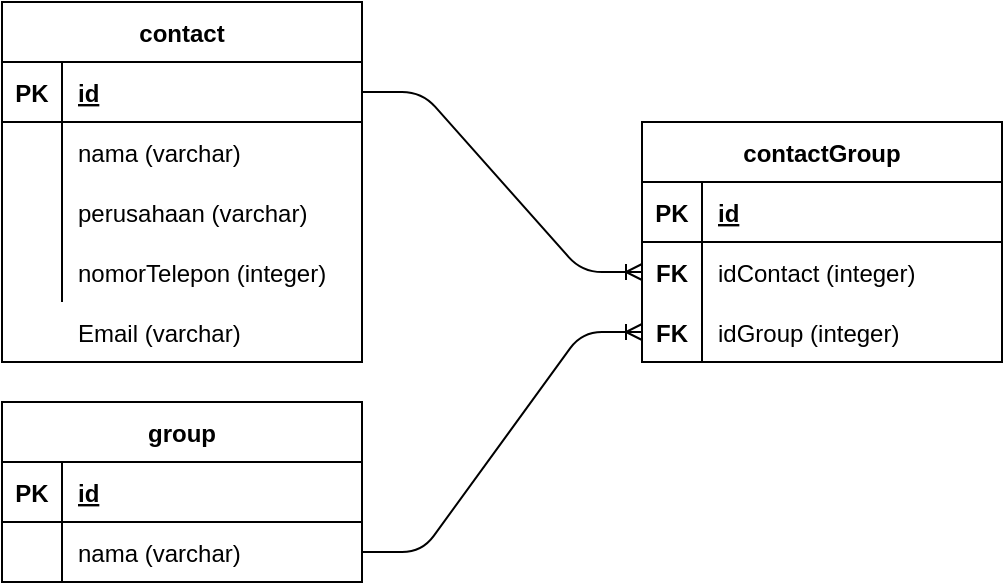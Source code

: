 <mxfile version="14.2.3" type="github">
  <diagram id="yV_2sKQhiMCBALCXQZXL" name="Page-1">
    <mxGraphModel dx="868" dy="482" grid="1" gridSize="10" guides="1" tooltips="1" connect="1" arrows="1" fold="1" page="1" pageScale="1" pageWidth="827" pageHeight="1169" math="0" shadow="0">
      <root>
        <mxCell id="0" />
        <mxCell id="1" parent="0" />
        <mxCell id="Qb3f8NSsJjumlyawCPmu-1" value="contact" style="shape=table;startSize=30;container=1;collapsible=1;childLayout=tableLayout;fixedRows=1;rowLines=0;fontStyle=1;align=center;resizeLast=1;" vertex="1" parent="1">
          <mxGeometry x="40" y="40" width="180" height="180" as="geometry" />
        </mxCell>
        <mxCell id="Qb3f8NSsJjumlyawCPmu-2" value="" style="shape=partialRectangle;collapsible=0;dropTarget=0;pointerEvents=0;fillColor=none;top=0;left=0;bottom=1;right=0;points=[[0,0.5],[1,0.5]];portConstraint=eastwest;" vertex="1" parent="Qb3f8NSsJjumlyawCPmu-1">
          <mxGeometry y="30" width="180" height="30" as="geometry" />
        </mxCell>
        <mxCell id="Qb3f8NSsJjumlyawCPmu-3" value="PK" style="shape=partialRectangle;connectable=0;fillColor=none;top=0;left=0;bottom=0;right=0;fontStyle=1;overflow=hidden;" vertex="1" parent="Qb3f8NSsJjumlyawCPmu-2">
          <mxGeometry width="30" height="30" as="geometry" />
        </mxCell>
        <mxCell id="Qb3f8NSsJjumlyawCPmu-4" value="id" style="shape=partialRectangle;connectable=0;fillColor=none;top=0;left=0;bottom=0;right=0;align=left;spacingLeft=6;fontStyle=5;overflow=hidden;" vertex="1" parent="Qb3f8NSsJjumlyawCPmu-2">
          <mxGeometry x="30" width="150" height="30" as="geometry" />
        </mxCell>
        <mxCell id="Qb3f8NSsJjumlyawCPmu-5" value="" style="shape=partialRectangle;collapsible=0;dropTarget=0;pointerEvents=0;fillColor=none;top=0;left=0;bottom=0;right=0;points=[[0,0.5],[1,0.5]];portConstraint=eastwest;" vertex="1" parent="Qb3f8NSsJjumlyawCPmu-1">
          <mxGeometry y="60" width="180" height="30" as="geometry" />
        </mxCell>
        <mxCell id="Qb3f8NSsJjumlyawCPmu-6" value="" style="shape=partialRectangle;connectable=0;fillColor=none;top=0;left=0;bottom=0;right=0;editable=1;overflow=hidden;" vertex="1" parent="Qb3f8NSsJjumlyawCPmu-5">
          <mxGeometry width="30" height="30" as="geometry" />
        </mxCell>
        <mxCell id="Qb3f8NSsJjumlyawCPmu-7" value="nama (varchar)" style="shape=partialRectangle;connectable=0;fillColor=none;top=0;left=0;bottom=0;right=0;align=left;spacingLeft=6;overflow=hidden;" vertex="1" parent="Qb3f8NSsJjumlyawCPmu-5">
          <mxGeometry x="30" width="150" height="30" as="geometry" />
        </mxCell>
        <mxCell id="Qb3f8NSsJjumlyawCPmu-8" value="" style="shape=partialRectangle;collapsible=0;dropTarget=0;pointerEvents=0;fillColor=none;top=0;left=0;bottom=0;right=0;points=[[0,0.5],[1,0.5]];portConstraint=eastwest;" vertex="1" parent="Qb3f8NSsJjumlyawCPmu-1">
          <mxGeometry y="90" width="180" height="30" as="geometry" />
        </mxCell>
        <mxCell id="Qb3f8NSsJjumlyawCPmu-9" value="" style="shape=partialRectangle;connectable=0;fillColor=none;top=0;left=0;bottom=0;right=0;editable=1;overflow=hidden;" vertex="1" parent="Qb3f8NSsJjumlyawCPmu-8">
          <mxGeometry width="30" height="30" as="geometry" />
        </mxCell>
        <mxCell id="Qb3f8NSsJjumlyawCPmu-10" value="perusahaan (varchar)" style="shape=partialRectangle;connectable=0;fillColor=none;top=0;left=0;bottom=0;right=0;align=left;spacingLeft=6;overflow=hidden;" vertex="1" parent="Qb3f8NSsJjumlyawCPmu-8">
          <mxGeometry x="30" width="150" height="30" as="geometry" />
        </mxCell>
        <mxCell id="Qb3f8NSsJjumlyawCPmu-11" value="" style="shape=partialRectangle;collapsible=0;dropTarget=0;pointerEvents=0;fillColor=none;top=0;left=0;bottom=0;right=0;points=[[0,0.5],[1,0.5]];portConstraint=eastwest;" vertex="1" parent="Qb3f8NSsJjumlyawCPmu-1">
          <mxGeometry y="120" width="180" height="30" as="geometry" />
        </mxCell>
        <mxCell id="Qb3f8NSsJjumlyawCPmu-12" value="" style="shape=partialRectangle;connectable=0;fillColor=none;top=0;left=0;bottom=0;right=0;editable=1;overflow=hidden;" vertex="1" parent="Qb3f8NSsJjumlyawCPmu-11">
          <mxGeometry width="30" height="30" as="geometry" />
        </mxCell>
        <mxCell id="Qb3f8NSsJjumlyawCPmu-13" value="nomorTelepon (integer)" style="shape=partialRectangle;connectable=0;fillColor=none;top=0;left=0;bottom=0;right=0;align=left;spacingLeft=6;overflow=hidden;" vertex="1" parent="Qb3f8NSsJjumlyawCPmu-11">
          <mxGeometry x="30" width="150" height="30" as="geometry" />
        </mxCell>
        <mxCell id="Qb3f8NSsJjumlyawCPmu-29" value="Email (varchar)" style="shape=partialRectangle;connectable=0;fillColor=none;top=0;left=0;bottom=0;right=0;align=left;spacingLeft=6;overflow=hidden;" vertex="1" parent="1">
          <mxGeometry x="70" y="190" width="150" height="30" as="geometry" />
        </mxCell>
        <mxCell id="Qb3f8NSsJjumlyawCPmu-30" value="group" style="shape=table;startSize=30;container=1;collapsible=1;childLayout=tableLayout;fixedRows=1;rowLines=0;fontStyle=1;align=center;resizeLast=1;" vertex="1" parent="1">
          <mxGeometry x="40" y="240" width="180" height="90" as="geometry" />
        </mxCell>
        <mxCell id="Qb3f8NSsJjumlyawCPmu-31" value="" style="shape=partialRectangle;collapsible=0;dropTarget=0;pointerEvents=0;fillColor=none;top=0;left=0;bottom=1;right=0;points=[[0,0.5],[1,0.5]];portConstraint=eastwest;" vertex="1" parent="Qb3f8NSsJjumlyawCPmu-30">
          <mxGeometry y="30" width="180" height="30" as="geometry" />
        </mxCell>
        <mxCell id="Qb3f8NSsJjumlyawCPmu-32" value="PK" style="shape=partialRectangle;connectable=0;fillColor=none;top=0;left=0;bottom=0;right=0;fontStyle=1;overflow=hidden;" vertex="1" parent="Qb3f8NSsJjumlyawCPmu-31">
          <mxGeometry width="30" height="30" as="geometry" />
        </mxCell>
        <mxCell id="Qb3f8NSsJjumlyawCPmu-33" value="id" style="shape=partialRectangle;connectable=0;fillColor=none;top=0;left=0;bottom=0;right=0;align=left;spacingLeft=6;fontStyle=5;overflow=hidden;" vertex="1" parent="Qb3f8NSsJjumlyawCPmu-31">
          <mxGeometry x="30" width="150" height="30" as="geometry" />
        </mxCell>
        <mxCell id="Qb3f8NSsJjumlyawCPmu-34" value="" style="shape=partialRectangle;collapsible=0;dropTarget=0;pointerEvents=0;fillColor=none;top=0;left=0;bottom=0;right=0;points=[[0,0.5],[1,0.5]];portConstraint=eastwest;" vertex="1" parent="Qb3f8NSsJjumlyawCPmu-30">
          <mxGeometry y="60" width="180" height="30" as="geometry" />
        </mxCell>
        <mxCell id="Qb3f8NSsJjumlyawCPmu-35" value="" style="shape=partialRectangle;connectable=0;fillColor=none;top=0;left=0;bottom=0;right=0;editable=1;overflow=hidden;" vertex="1" parent="Qb3f8NSsJjumlyawCPmu-34">
          <mxGeometry width="30" height="30" as="geometry" />
        </mxCell>
        <mxCell id="Qb3f8NSsJjumlyawCPmu-36" value="nama (varchar)" style="shape=partialRectangle;connectable=0;fillColor=none;top=0;left=0;bottom=0;right=0;align=left;spacingLeft=6;overflow=hidden;" vertex="1" parent="Qb3f8NSsJjumlyawCPmu-34">
          <mxGeometry x="30" width="150" height="30" as="geometry" />
        </mxCell>
        <mxCell id="Qb3f8NSsJjumlyawCPmu-45" value="contactGroup" style="shape=table;startSize=30;container=1;collapsible=1;childLayout=tableLayout;fixedRows=1;rowLines=0;fontStyle=1;align=center;resizeLast=1;" vertex="1" parent="1">
          <mxGeometry x="360" y="100" width="180" height="120" as="geometry" />
        </mxCell>
        <mxCell id="Qb3f8NSsJjumlyawCPmu-46" value="" style="shape=partialRectangle;collapsible=0;dropTarget=0;pointerEvents=0;fillColor=none;top=0;left=0;bottom=1;right=0;points=[[0,0.5],[1,0.5]];portConstraint=eastwest;" vertex="1" parent="Qb3f8NSsJjumlyawCPmu-45">
          <mxGeometry y="30" width="180" height="30" as="geometry" />
        </mxCell>
        <mxCell id="Qb3f8NSsJjumlyawCPmu-47" value="PK" style="shape=partialRectangle;connectable=0;fillColor=none;top=0;left=0;bottom=0;right=0;fontStyle=1;overflow=hidden;" vertex="1" parent="Qb3f8NSsJjumlyawCPmu-46">
          <mxGeometry width="30" height="30" as="geometry" />
        </mxCell>
        <mxCell id="Qb3f8NSsJjumlyawCPmu-48" value="id" style="shape=partialRectangle;connectable=0;fillColor=none;top=0;left=0;bottom=0;right=0;align=left;spacingLeft=6;fontStyle=5;overflow=hidden;" vertex="1" parent="Qb3f8NSsJjumlyawCPmu-46">
          <mxGeometry x="30" width="150" height="30" as="geometry" />
        </mxCell>
        <mxCell id="Qb3f8NSsJjumlyawCPmu-49" value="" style="shape=partialRectangle;collapsible=0;dropTarget=0;pointerEvents=0;fillColor=none;top=0;left=0;bottom=0;right=0;points=[[0,0.5],[1,0.5]];portConstraint=eastwest;" vertex="1" parent="Qb3f8NSsJjumlyawCPmu-45">
          <mxGeometry y="60" width="180" height="30" as="geometry" />
        </mxCell>
        <mxCell id="Qb3f8NSsJjumlyawCPmu-50" value="FK" style="shape=partialRectangle;connectable=0;fillColor=none;top=0;left=0;bottom=0;right=0;editable=1;overflow=hidden;fontStyle=1" vertex="1" parent="Qb3f8NSsJjumlyawCPmu-49">
          <mxGeometry width="30" height="30" as="geometry" />
        </mxCell>
        <mxCell id="Qb3f8NSsJjumlyawCPmu-51" value="idContact (integer)" style="shape=partialRectangle;connectable=0;fillColor=none;top=0;left=0;bottom=0;right=0;align=left;spacingLeft=6;overflow=hidden;" vertex="1" parent="Qb3f8NSsJjumlyawCPmu-49">
          <mxGeometry x="30" width="150" height="30" as="geometry" />
        </mxCell>
        <mxCell id="Qb3f8NSsJjumlyawCPmu-52" value="" style="shape=partialRectangle;collapsible=0;dropTarget=0;pointerEvents=0;fillColor=none;top=0;left=0;bottom=0;right=0;points=[[0,0.5],[1,0.5]];portConstraint=eastwest;" vertex="1" parent="Qb3f8NSsJjumlyawCPmu-45">
          <mxGeometry y="90" width="180" height="30" as="geometry" />
        </mxCell>
        <mxCell id="Qb3f8NSsJjumlyawCPmu-53" value="FK" style="shape=partialRectangle;connectable=0;fillColor=none;top=0;left=0;bottom=0;right=0;editable=1;overflow=hidden;fontStyle=1" vertex="1" parent="Qb3f8NSsJjumlyawCPmu-52">
          <mxGeometry width="30" height="30" as="geometry" />
        </mxCell>
        <mxCell id="Qb3f8NSsJjumlyawCPmu-54" value="idGroup (integer)" style="shape=partialRectangle;connectable=0;fillColor=none;top=0;left=0;bottom=0;right=0;align=left;spacingLeft=6;overflow=hidden;" vertex="1" parent="Qb3f8NSsJjumlyawCPmu-52">
          <mxGeometry x="30" width="150" height="30" as="geometry" />
        </mxCell>
        <mxCell id="Qb3f8NSsJjumlyawCPmu-59" value="" style="edgeStyle=entityRelationEdgeStyle;fontSize=12;html=1;endArrow=ERoneToMany;exitX=1;exitY=0.5;exitDx=0;exitDy=0;entryX=0;entryY=0.5;entryDx=0;entryDy=0;" edge="1" parent="1" source="Qb3f8NSsJjumlyawCPmu-34" target="Qb3f8NSsJjumlyawCPmu-52">
          <mxGeometry width="100" height="100" relative="1" as="geometry">
            <mxPoint x="260" y="300" as="sourcePoint" />
            <mxPoint x="360" y="200" as="targetPoint" />
          </mxGeometry>
        </mxCell>
        <mxCell id="Qb3f8NSsJjumlyawCPmu-60" value="" style="edgeStyle=entityRelationEdgeStyle;fontSize=12;html=1;endArrow=ERoneToMany;exitX=1;exitY=0.5;exitDx=0;exitDy=0;entryX=0;entryY=0.5;entryDx=0;entryDy=0;" edge="1" parent="1" source="Qb3f8NSsJjumlyawCPmu-2" target="Qb3f8NSsJjumlyawCPmu-49">
          <mxGeometry width="100" height="100" relative="1" as="geometry">
            <mxPoint x="360" y="300" as="sourcePoint" />
            <mxPoint x="460" y="200" as="targetPoint" />
          </mxGeometry>
        </mxCell>
      </root>
    </mxGraphModel>
  </diagram>
</mxfile>
